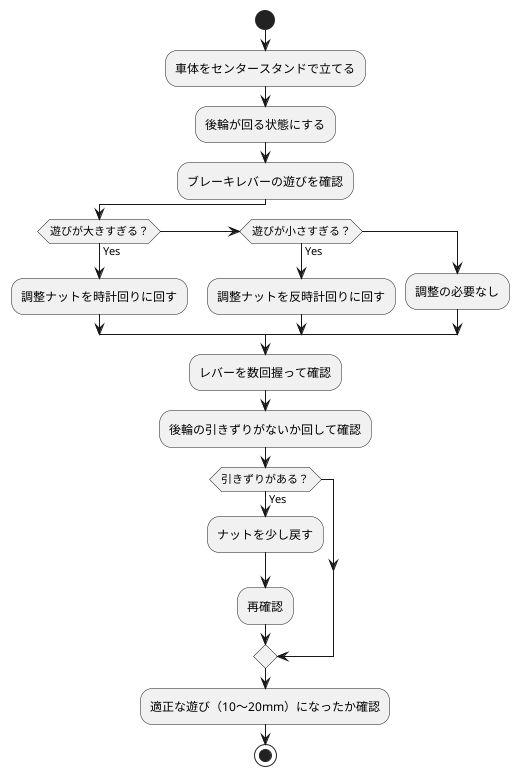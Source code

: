 @startuml
start

:車体をセンタースタンドで立てる;
:後輪が回る状態にする;

:ブレーキレバーの遊びを確認;
if (遊びが大きすぎる？) then (Yes)
  :調整ナットを時計回りに回す;
elseif (遊びが小さすぎる？) then (Yes)
  :調整ナットを反時計回りに回す;
else
  :調整の必要なし;
endif

:レバーを数回握って確認;
:後輪の引きずりがないか回して確認;

if (引きずりがある？) then (Yes)
  :ナットを少し戻す;
  :再確認;
endif

:適正な遊び（10〜20mm）になったか確認;
stop
@enduml